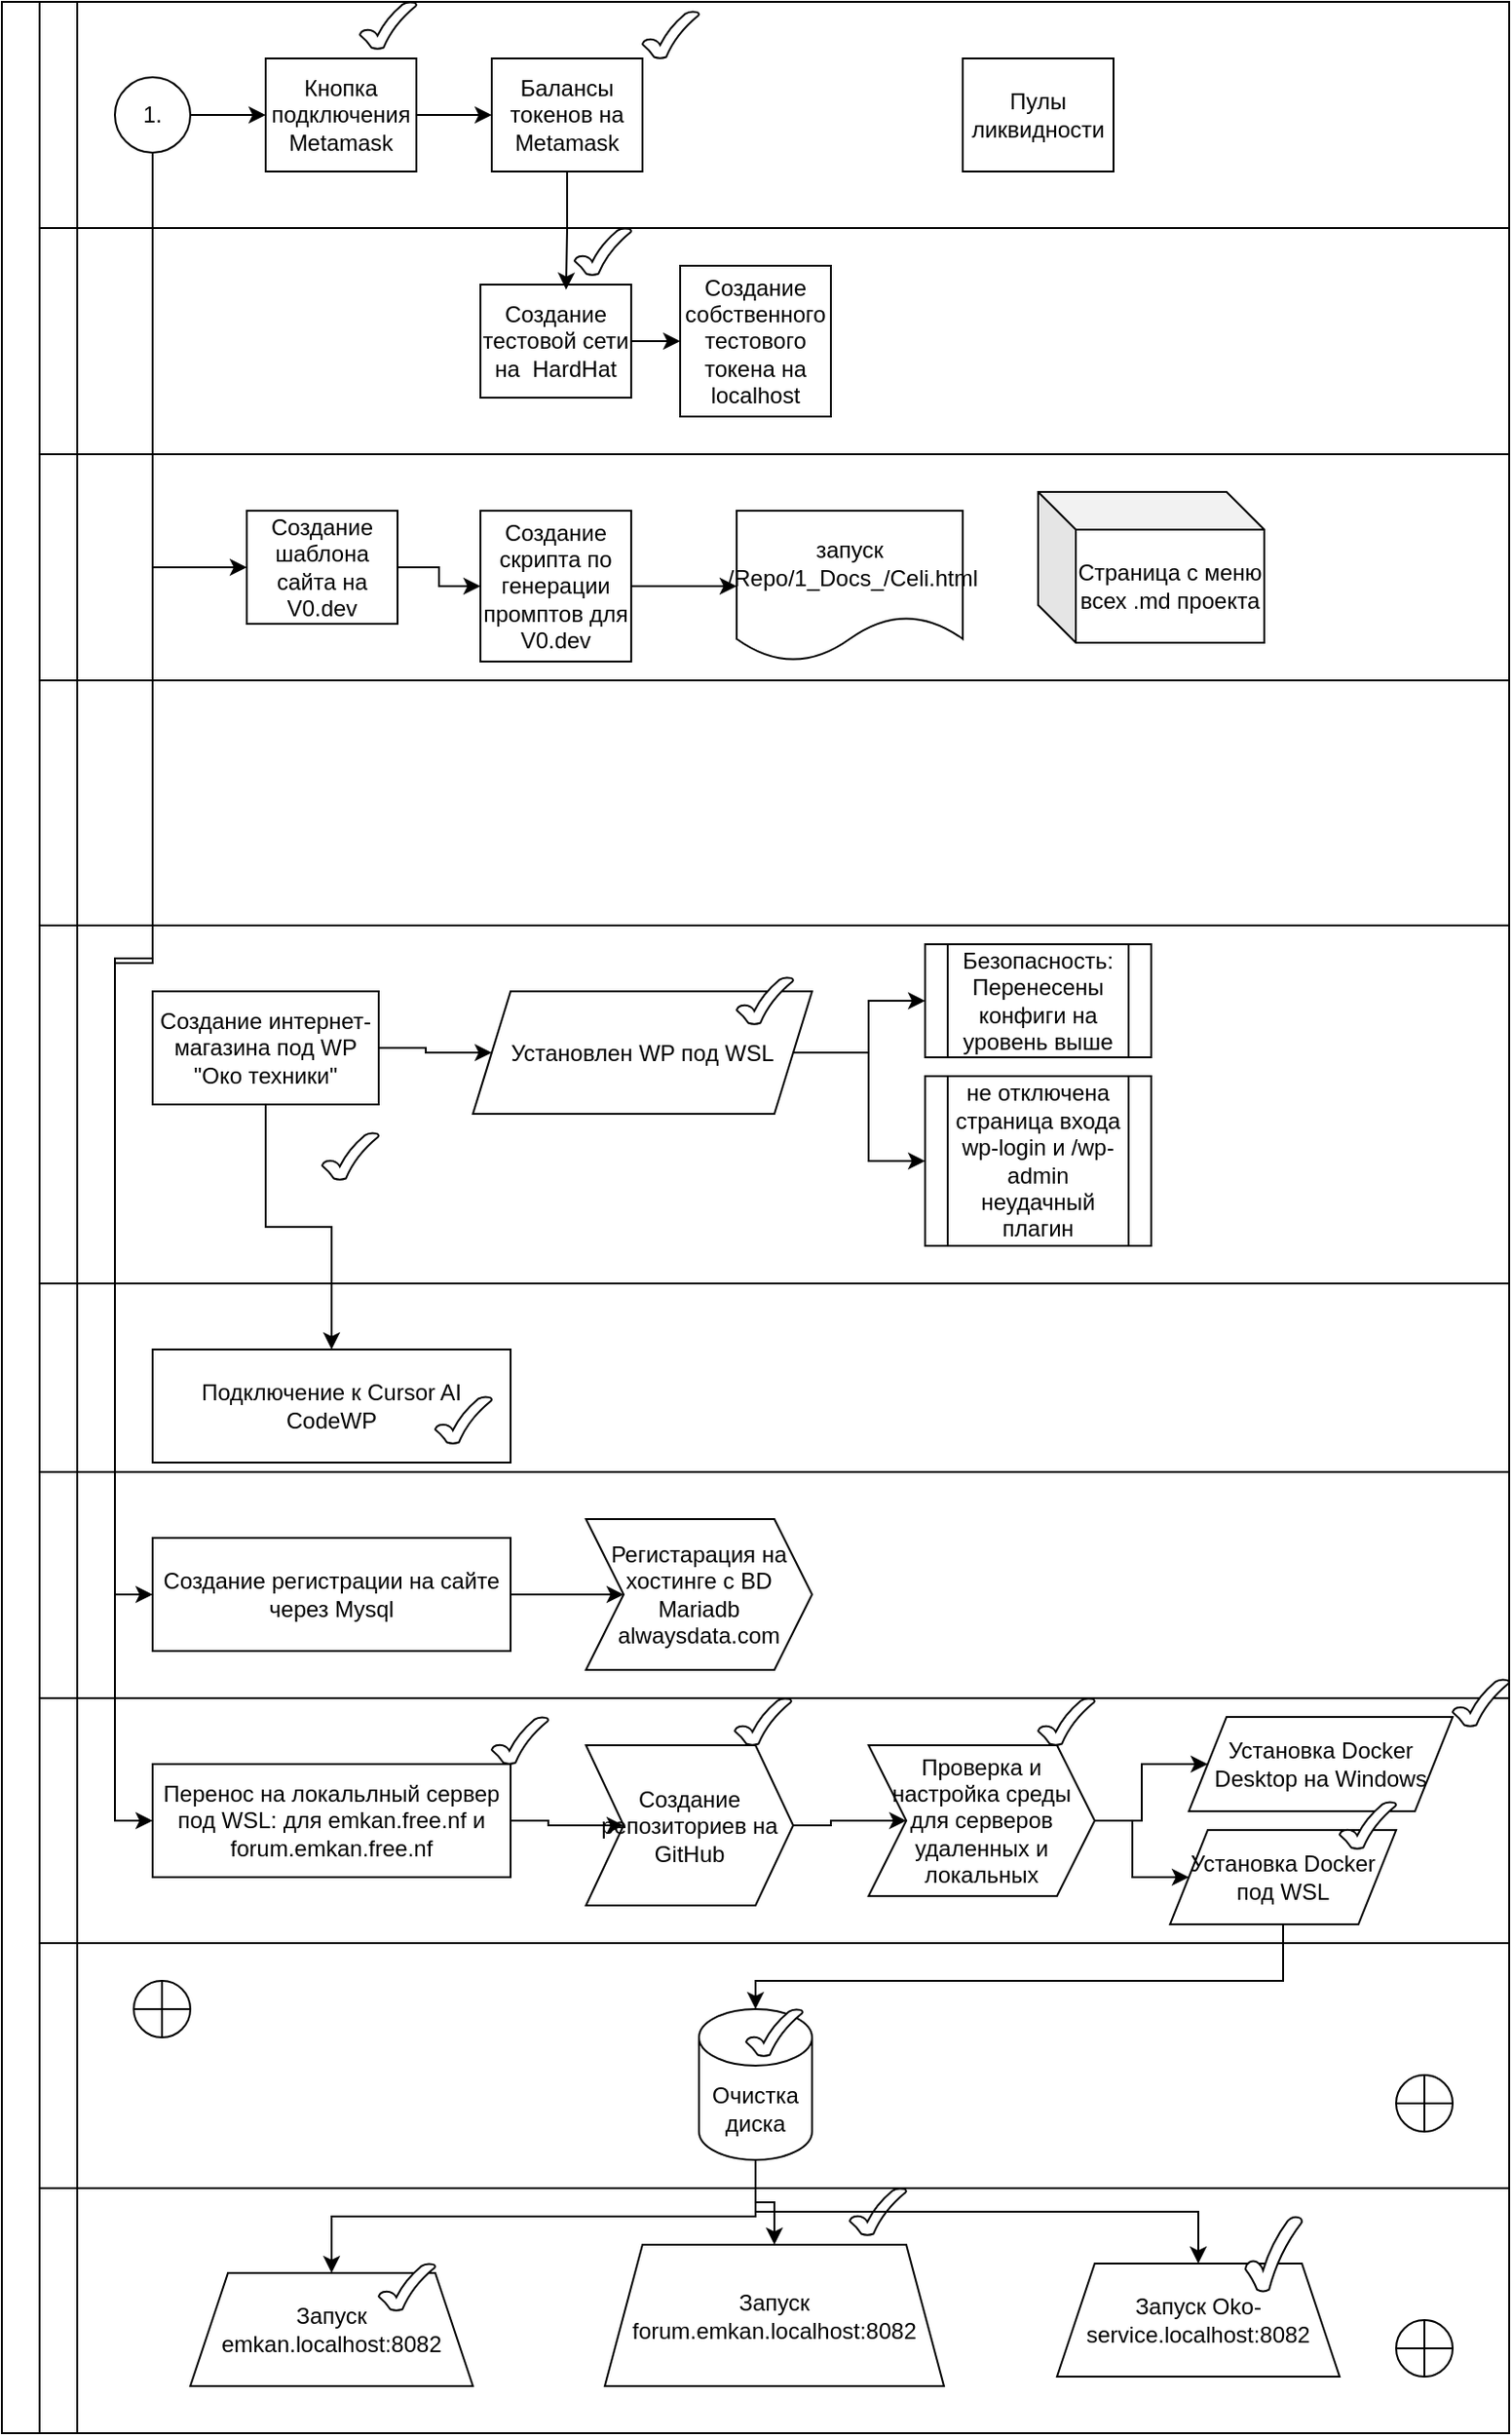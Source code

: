 <mxfile version="27.0.5">
  <diagram name="Страница — 1" id="0z_HeKPPRqJAuMn_t7p7">
    <mxGraphModel dx="788" dy="560" grid="1" gridSize="10" guides="1" tooltips="1" connect="1" arrows="1" fold="1" page="1" pageScale="1" pageWidth="827" pageHeight="1169" math="0" shadow="0">
      <root>
        <mxCell id="0" />
        <mxCell id="1" parent="0" />
        <mxCell id="ZhxzeuRZ4r9QFSET6puF-1" value="" style="swimlane;html=1;childLayout=stackLayout;resizeParent=1;resizeParentMax=0;horizontal=0;startSize=20;horizontalStack=0;" parent="1" vertex="1">
          <mxGeometry y="180" width="800" height="1290" as="geometry" />
        </mxCell>
        <mxCell id="ZhxzeuRZ4r9QFSET6puF-2" value="" style="swimlane;html=1;startSize=20;horizontal=0;" parent="ZhxzeuRZ4r9QFSET6puF-1" vertex="1">
          <mxGeometry x="20" width="780" height="120" as="geometry" />
        </mxCell>
        <mxCell id="ZhxzeuRZ4r9QFSET6puF-3" style="edgeStyle=orthogonalEdgeStyle;rounded=0;orthogonalLoop=1;jettySize=auto;html=1;exitX=1;exitY=0.5;exitDx=0;exitDy=0;entryX=0;entryY=0.5;entryDx=0;entryDy=0;" parent="ZhxzeuRZ4r9QFSET6puF-2" source="ZhxzeuRZ4r9QFSET6puF-4" target="ZhxzeuRZ4r9QFSET6puF-6" edge="1">
          <mxGeometry relative="1" as="geometry" />
        </mxCell>
        <mxCell id="ZhxzeuRZ4r9QFSET6puF-4" value="1." style="ellipse;whiteSpace=wrap;html=1;" parent="ZhxzeuRZ4r9QFSET6puF-2" vertex="1">
          <mxGeometry x="40" y="40" width="40" height="40" as="geometry" />
        </mxCell>
        <mxCell id="ZhxzeuRZ4r9QFSET6puF-5" style="edgeStyle=orthogonalEdgeStyle;rounded=0;orthogonalLoop=1;jettySize=auto;html=1;exitX=1;exitY=0.5;exitDx=0;exitDy=0;" parent="ZhxzeuRZ4r9QFSET6puF-2" source="ZhxzeuRZ4r9QFSET6puF-6" target="ZhxzeuRZ4r9QFSET6puF-7" edge="1">
          <mxGeometry relative="1" as="geometry" />
        </mxCell>
        <mxCell id="ZhxzeuRZ4r9QFSET6puF-6" value="&lt;div&gt;Кнопка подключения Metamask&lt;/div&gt;" style="rounded=0;whiteSpace=wrap;html=1;fontFamily=Helvetica;fontSize=12;fontColor=#000000;align=center;" parent="ZhxzeuRZ4r9QFSET6puF-2" vertex="1">
          <mxGeometry x="120" y="30" width="80" height="60" as="geometry" />
        </mxCell>
        <mxCell id="ZhxzeuRZ4r9QFSET6puF-7" value="Балансы токенов на Metamask" style="rounded=0;whiteSpace=wrap;html=1;fontFamily=Helvetica;fontSize=12;fontColor=#000000;align=center;" parent="ZhxzeuRZ4r9QFSET6puF-2" vertex="1">
          <mxGeometry x="240" y="30" width="80" height="60" as="geometry" />
        </mxCell>
        <mxCell id="ZhxzeuRZ4r9QFSET6puF-8" value="Пулы ликвидности" style="rounded=0;whiteSpace=wrap;html=1;fontFamily=Helvetica;fontSize=12;fontColor=#000000;align=center;" parent="ZhxzeuRZ4r9QFSET6puF-2" vertex="1">
          <mxGeometry x="490" y="30" width="80" height="60" as="geometry" />
        </mxCell>
        <mxCell id="ZhxzeuRZ4r9QFSET6puF-9" value="" style="verticalLabelPosition=bottom;verticalAlign=top;html=1;shape=mxgraph.basic.tick" parent="ZhxzeuRZ4r9QFSET6puF-2" vertex="1">
          <mxGeometry x="320" y="5" width="30" height="25" as="geometry" />
        </mxCell>
        <mxCell id="ZhxzeuRZ4r9QFSET6puF-10" value="" style="verticalLabelPosition=bottom;verticalAlign=top;html=1;shape=mxgraph.basic.tick" parent="ZhxzeuRZ4r9QFSET6puF-2" vertex="1">
          <mxGeometry x="170" width="30" height="25" as="geometry" />
        </mxCell>
        <mxCell id="ZhxzeuRZ4r9QFSET6puF-11" value="" style="swimlane;html=1;startSize=20;horizontal=0;" parent="ZhxzeuRZ4r9QFSET6puF-1" vertex="1">
          <mxGeometry x="20" y="120" width="780" height="120" as="geometry" />
        </mxCell>
        <mxCell id="ZhxzeuRZ4r9QFSET6puF-12" style="edgeStyle=orthogonalEdgeStyle;rounded=0;orthogonalLoop=1;jettySize=auto;html=1;exitX=1;exitY=0.5;exitDx=0;exitDy=0;entryX=0;entryY=0.5;entryDx=0;entryDy=0;" parent="ZhxzeuRZ4r9QFSET6puF-11" source="ZhxzeuRZ4r9QFSET6puF-13" target="ZhxzeuRZ4r9QFSET6puF-14" edge="1">
          <mxGeometry relative="1" as="geometry" />
        </mxCell>
        <mxCell id="ZhxzeuRZ4r9QFSET6puF-13" value="&lt;div&gt;Создание тестовой сети на&amp;nbsp; HardHat&lt;/div&gt;" style="rounded=0;whiteSpace=wrap;html=1;fontFamily=Helvetica;fontSize=12;fontColor=#000000;align=center;" parent="ZhxzeuRZ4r9QFSET6puF-11" vertex="1">
          <mxGeometry x="234" y="30" width="80" height="60" as="geometry" />
        </mxCell>
        <mxCell id="ZhxzeuRZ4r9QFSET6puF-14" value="&lt;div&gt;Создание собственного тестового токена на localhost&lt;/div&gt;" style="rounded=0;whiteSpace=wrap;html=1;fontFamily=Helvetica;fontSize=12;fontColor=#000000;align=center;" parent="ZhxzeuRZ4r9QFSET6puF-11" vertex="1">
          <mxGeometry x="340" y="20" width="80" height="80" as="geometry" />
        </mxCell>
        <mxCell id="ZhxzeuRZ4r9QFSET6puF-15" value="" style="verticalLabelPosition=bottom;verticalAlign=top;html=1;shape=mxgraph.basic.tick" parent="ZhxzeuRZ4r9QFSET6puF-11" vertex="1">
          <mxGeometry x="284" width="30" height="25" as="geometry" />
        </mxCell>
        <mxCell id="ZhxzeuRZ4r9QFSET6puF-16" value="" style="swimlane;html=1;startSize=20;horizontal=0;" parent="ZhxzeuRZ4r9QFSET6puF-1" vertex="1">
          <mxGeometry x="20" y="240" width="780" height="120" as="geometry">
            <mxRectangle x="20" y="240" width="670" height="40" as="alternateBounds" />
          </mxGeometry>
        </mxCell>
        <mxCell id="ZhxzeuRZ4r9QFSET6puF-17" style="edgeStyle=orthogonalEdgeStyle;rounded=0;orthogonalLoop=1;jettySize=auto;html=1;exitX=1;exitY=0.5;exitDx=0;exitDy=0;entryX=0;entryY=0.5;entryDx=0;entryDy=0;" parent="ZhxzeuRZ4r9QFSET6puF-16" source="ZhxzeuRZ4r9QFSET6puF-18" target="ZhxzeuRZ4r9QFSET6puF-20" edge="1">
          <mxGeometry relative="1" as="geometry" />
        </mxCell>
        <mxCell id="ZhxzeuRZ4r9QFSET6puF-18" value="&lt;div&gt;Создание шаблона сайта на V0.dev&lt;/div&gt;" style="rounded=0;whiteSpace=wrap;html=1;fontFamily=Helvetica;fontSize=12;fontColor=#000000;align=center;" parent="ZhxzeuRZ4r9QFSET6puF-16" vertex="1">
          <mxGeometry x="110" y="30" width="80" height="60" as="geometry" />
        </mxCell>
        <mxCell id="ZhxzeuRZ4r9QFSET6puF-19" style="edgeStyle=orthogonalEdgeStyle;rounded=0;orthogonalLoop=1;jettySize=auto;html=1;exitX=1;exitY=0.5;exitDx=0;exitDy=0;entryX=0;entryY=0.5;entryDx=0;entryDy=0;" parent="ZhxzeuRZ4r9QFSET6puF-16" source="ZhxzeuRZ4r9QFSET6puF-20" target="ZhxzeuRZ4r9QFSET6puF-21" edge="1">
          <mxGeometry relative="1" as="geometry" />
        </mxCell>
        <mxCell id="ZhxzeuRZ4r9QFSET6puF-20" value="&lt;div&gt;Создание скрипта по генерации промптов для V0.dev&lt;/div&gt;" style="rounded=0;whiteSpace=wrap;html=1;fontFamily=Helvetica;fontSize=12;fontColor=#000000;align=center;" parent="ZhxzeuRZ4r9QFSET6puF-16" vertex="1">
          <mxGeometry x="234" y="30" width="80" height="80" as="geometry" />
        </mxCell>
        <mxCell id="ZhxzeuRZ4r9QFSET6puF-21" value="запуск ./Repo/1_Docs_/Celi.html" style="shape=document;whiteSpace=wrap;html=1;boundedLbl=1;" parent="ZhxzeuRZ4r9QFSET6puF-16" vertex="1">
          <mxGeometry x="370" y="30" width="120" height="80" as="geometry" />
        </mxCell>
        <mxCell id="ZhxzeuRZ4r9QFSET6puF-22" value="Страница с меню всех .md проекта" style="shape=cube;whiteSpace=wrap;html=1;boundedLbl=1;backgroundOutline=1;darkOpacity=0.05;darkOpacity2=0.1;" parent="ZhxzeuRZ4r9QFSET6puF-16" vertex="1">
          <mxGeometry x="530" y="20" width="120" height="80" as="geometry" />
        </mxCell>
        <mxCell id="ZhxzeuRZ4r9QFSET6puF-23" style="edgeStyle=orthogonalEdgeStyle;rounded=0;orthogonalLoop=1;jettySize=auto;html=1;exitX=0.5;exitY=1;exitDx=0;exitDy=0;entryX=0.568;entryY=0.045;entryDx=0;entryDy=0;entryPerimeter=0;" parent="ZhxzeuRZ4r9QFSET6puF-1" source="ZhxzeuRZ4r9QFSET6puF-7" target="ZhxzeuRZ4r9QFSET6puF-13" edge="1">
          <mxGeometry relative="1" as="geometry" />
        </mxCell>
        <mxCell id="ZhxzeuRZ4r9QFSET6puF-24" style="edgeStyle=orthogonalEdgeStyle;rounded=0;orthogonalLoop=1;jettySize=auto;html=1;exitX=0.5;exitY=1;exitDx=0;exitDy=0;entryX=0;entryY=0.5;entryDx=0;entryDy=0;" parent="ZhxzeuRZ4r9QFSET6puF-1" source="ZhxzeuRZ4r9QFSET6puF-4" target="ZhxzeuRZ4r9QFSET6puF-18" edge="1">
          <mxGeometry relative="1" as="geometry" />
        </mxCell>
        <mxCell id="ZhxzeuRZ4r9QFSET6puF-25" value="" style="swimlane;html=1;startSize=20;horizontal=0;" parent="ZhxzeuRZ4r9QFSET6puF-1" vertex="1">
          <mxGeometry x="20" y="360" width="780" height="130" as="geometry">
            <mxRectangle x="20" y="240" width="670" height="40" as="alternateBounds" />
          </mxGeometry>
        </mxCell>
        <mxCell id="ZhxzeuRZ4r9QFSET6puF-26" value="" style="swimlane;html=1;startSize=20;horizontal=0;" parent="ZhxzeuRZ4r9QFSET6puF-1" vertex="1">
          <mxGeometry x="20" y="490" width="780" height="190" as="geometry">
            <mxRectangle x="20" y="240" width="670" height="40" as="alternateBounds" />
          </mxGeometry>
        </mxCell>
        <mxCell id="ZhxzeuRZ4r9QFSET6puF-27" style="edgeStyle=orthogonalEdgeStyle;rounded=0;orthogonalLoop=1;jettySize=auto;html=1;exitX=1;exitY=0.5;exitDx=0;exitDy=0;entryX=0;entryY=0.5;entryDx=0;entryDy=0;" parent="ZhxzeuRZ4r9QFSET6puF-26" source="ZhxzeuRZ4r9QFSET6puF-28" target="ZhxzeuRZ4r9QFSET6puF-31" edge="1">
          <mxGeometry relative="1" as="geometry" />
        </mxCell>
        <mxCell id="ZhxzeuRZ4r9QFSET6puF-28" value="Создание интернет-магазина под WP&lt;br&gt;&quot;Око техники&quot;" style="rounded=0;whiteSpace=wrap;html=1;" parent="ZhxzeuRZ4r9QFSET6puF-26" vertex="1">
          <mxGeometry x="60" y="35" width="120" height="60" as="geometry" />
        </mxCell>
        <mxCell id="ZhxzeuRZ4r9QFSET6puF-29" style="edgeStyle=orthogonalEdgeStyle;rounded=0;orthogonalLoop=1;jettySize=auto;html=1;exitX=1;exitY=0.5;exitDx=0;exitDy=0;entryX=0;entryY=0.5;entryDx=0;entryDy=0;" parent="ZhxzeuRZ4r9QFSET6puF-26" source="ZhxzeuRZ4r9QFSET6puF-31" target="ZhxzeuRZ4r9QFSET6puF-32" edge="1">
          <mxGeometry relative="1" as="geometry" />
        </mxCell>
        <mxCell id="ZhxzeuRZ4r9QFSET6puF-30" style="edgeStyle=orthogonalEdgeStyle;rounded=0;orthogonalLoop=1;jettySize=auto;html=1;exitX=1;exitY=0.5;exitDx=0;exitDy=0;entryX=0;entryY=0.5;entryDx=0;entryDy=0;" parent="ZhxzeuRZ4r9QFSET6puF-26" source="ZhxzeuRZ4r9QFSET6puF-31" target="ZhxzeuRZ4r9QFSET6puF-33" edge="1">
          <mxGeometry relative="1" as="geometry" />
        </mxCell>
        <mxCell id="ZhxzeuRZ4r9QFSET6puF-31" value="Установлен WP под WSL" style="shape=parallelogram;perimeter=parallelogramPerimeter;whiteSpace=wrap;html=1;fixedSize=1;" parent="ZhxzeuRZ4r9QFSET6puF-26" vertex="1">
          <mxGeometry x="230" y="35" width="180" height="65" as="geometry" />
        </mxCell>
        <mxCell id="ZhxzeuRZ4r9QFSET6puF-32" value="Безопасность:&lt;br&gt;Перенесены конфиги на уровень выше " style="shape=process;whiteSpace=wrap;html=1;backgroundOutline=1;" parent="ZhxzeuRZ4r9QFSET6puF-26" vertex="1">
          <mxGeometry x="470" y="10" width="120" height="60" as="geometry" />
        </mxCell>
        <mxCell id="ZhxzeuRZ4r9QFSET6puF-33" value="&lt;div&gt;не отключена страница входа wp-login и /wp-admin&lt;/div&gt;&lt;div&gt;неудачный плагин&lt;/div&gt;" style="shape=process;whiteSpace=wrap;html=1;backgroundOutline=1;" parent="ZhxzeuRZ4r9QFSET6puF-26" vertex="1">
          <mxGeometry x="470" y="80" width="120" height="90" as="geometry" />
        </mxCell>
        <mxCell id="ZhxzeuRZ4r9QFSET6puF-34" value="" style="verticalLabelPosition=bottom;verticalAlign=top;html=1;shape=mxgraph.basic.tick" parent="ZhxzeuRZ4r9QFSET6puF-26" vertex="1">
          <mxGeometry x="150" y="110" width="30" height="25" as="geometry" />
        </mxCell>
        <mxCell id="ZhxzeuRZ4r9QFSET6puF-35" value="" style="verticalLabelPosition=bottom;verticalAlign=top;html=1;shape=mxgraph.basic.tick" parent="ZhxzeuRZ4r9QFSET6puF-26" vertex="1">
          <mxGeometry x="370" y="27.5" width="30" height="25" as="geometry" />
        </mxCell>
        <mxCell id="ZhxzeuRZ4r9QFSET6puF-36" style="edgeStyle=orthogonalEdgeStyle;rounded=0;orthogonalLoop=1;jettySize=auto;html=1;exitX=0.5;exitY=1;exitDx=0;exitDy=0;entryX=0.5;entryY=0;entryDx=0;entryDy=0;" parent="ZhxzeuRZ4r9QFSET6puF-1" source="ZhxzeuRZ4r9QFSET6puF-28" target="ZhxzeuRZ4r9QFSET6puF-39" edge="1">
          <mxGeometry relative="1" as="geometry" />
        </mxCell>
        <mxCell id="ZhxzeuRZ4r9QFSET6puF-37" value="" style="swimlane;html=1;startSize=20;horizontal=0;" parent="ZhxzeuRZ4r9QFSET6puF-1" vertex="1">
          <mxGeometry x="20" y="680" width="780" height="100" as="geometry">
            <mxRectangle x="20" y="240" width="670" height="40" as="alternateBounds" />
          </mxGeometry>
        </mxCell>
        <mxCell id="ZhxzeuRZ4r9QFSET6puF-38" value="" style="group" parent="ZhxzeuRZ4r9QFSET6puF-37" vertex="1" connectable="0">
          <mxGeometry x="60" y="35" width="190" height="60" as="geometry" />
        </mxCell>
        <mxCell id="ZhxzeuRZ4r9QFSET6puF-39" value="Подключение к Cursor AI CodeWP" style="rounded=0;whiteSpace=wrap;html=1;" parent="ZhxzeuRZ4r9QFSET6puF-38" vertex="1">
          <mxGeometry width="190" height="60" as="geometry" />
        </mxCell>
        <mxCell id="ZhxzeuRZ4r9QFSET6puF-40" value="" style="verticalLabelPosition=bottom;verticalAlign=top;html=1;shape=mxgraph.basic.tick" parent="ZhxzeuRZ4r9QFSET6puF-38" vertex="1">
          <mxGeometry x="150" y="25" width="30" height="25" as="geometry" />
        </mxCell>
        <mxCell id="ZhxzeuRZ4r9QFSET6puF-41" value="" style="swimlane;html=1;startSize=20;horizontal=0;" parent="ZhxzeuRZ4r9QFSET6puF-1" vertex="1">
          <mxGeometry x="20" y="780" width="780" height="120" as="geometry">
            <mxRectangle x="20" y="240" width="670" height="40" as="alternateBounds" />
          </mxGeometry>
        </mxCell>
        <mxCell id="ZhxzeuRZ4r9QFSET6puF-42" value="" style="group" parent="ZhxzeuRZ4r9QFSET6puF-41" vertex="1" connectable="0">
          <mxGeometry x="60" y="35" width="190" height="60" as="geometry" />
        </mxCell>
        <mxCell id="ZhxzeuRZ4r9QFSET6puF-43" value="Создание регистрации на сайте через Mysql" style="rounded=0;whiteSpace=wrap;html=1;" parent="ZhxzeuRZ4r9QFSET6puF-42" vertex="1">
          <mxGeometry width="190" height="60" as="geometry" />
        </mxCell>
        <mxCell id="ZhxzeuRZ4r9QFSET6puF-44" value="Регистарация на хостинге с BD Mariadb alwaysdata.com" style="shape=step;perimeter=stepPerimeter;whiteSpace=wrap;html=1;fixedSize=1;" parent="ZhxzeuRZ4r9QFSET6puF-41" vertex="1">
          <mxGeometry x="290" y="25" width="120" height="80" as="geometry" />
        </mxCell>
        <mxCell id="ZhxzeuRZ4r9QFSET6puF-45" style="edgeStyle=orthogonalEdgeStyle;rounded=0;orthogonalLoop=1;jettySize=auto;html=1;exitX=1;exitY=0.5;exitDx=0;exitDy=0;fontFamily=Helvetica;fontSize=12;fontColor=default;entryX=0;entryY=0.5;entryDx=0;entryDy=0;" parent="ZhxzeuRZ4r9QFSET6puF-41" source="ZhxzeuRZ4r9QFSET6puF-43" target="ZhxzeuRZ4r9QFSET6puF-44" edge="1">
          <mxGeometry relative="1" as="geometry">
            <mxPoint x="300" y="40" as="targetPoint" />
          </mxGeometry>
        </mxCell>
        <mxCell id="ZhxzeuRZ4r9QFSET6puF-46" style="edgeStyle=orthogonalEdgeStyle;rounded=0;orthogonalLoop=1;jettySize=auto;html=1;exitX=0.5;exitY=1;exitDx=0;exitDy=0;entryX=0;entryY=0.5;entryDx=0;entryDy=0;" parent="ZhxzeuRZ4r9QFSET6puF-1" source="ZhxzeuRZ4r9QFSET6puF-4" target="ZhxzeuRZ4r9QFSET6puF-43" edge="1">
          <mxGeometry relative="1" as="geometry">
            <Array as="points">
              <mxPoint x="80" y="510" />
              <mxPoint x="60" y="510" />
              <mxPoint x="60" y="845" />
            </Array>
          </mxGeometry>
        </mxCell>
        <mxCell id="w4PvkZMudOKL_4UMtfQu-1" value="" style="swimlane;html=1;startSize=20;horizontal=0;" parent="ZhxzeuRZ4r9QFSET6puF-1" vertex="1">
          <mxGeometry x="20" y="900" width="780" height="130" as="geometry">
            <mxRectangle x="20" y="240" width="670" height="40" as="alternateBounds" />
          </mxGeometry>
        </mxCell>
        <mxCell id="w4PvkZMudOKL_4UMtfQu-2" value="" style="group" parent="w4PvkZMudOKL_4UMtfQu-1" vertex="1" connectable="0">
          <mxGeometry x="60" y="35" width="190" height="60" as="geometry" />
        </mxCell>
        <mxCell id="w4PvkZMudOKL_4UMtfQu-3" value="Перенос на локальлный сервер под WSL: для emkan.free.nf и forum.emkan.free.nf" style="rounded=0;whiteSpace=wrap;html=1;" parent="w4PvkZMudOKL_4UMtfQu-2" vertex="1">
          <mxGeometry width="190" height="60" as="geometry" />
        </mxCell>
        <mxCell id="w4PvkZMudOKL_4UMtfQu-66" style="edgeStyle=orthogonalEdgeStyle;rounded=0;orthogonalLoop=1;jettySize=auto;html=1;exitX=1;exitY=0.5;exitDx=0;exitDy=0;entryX=0;entryY=0.5;entryDx=0;entryDy=0;" parent="w4PvkZMudOKL_4UMtfQu-1" source="w4PvkZMudOKL_4UMtfQu-4" target="w4PvkZMudOKL_4UMtfQu-6" edge="1">
          <mxGeometry relative="1" as="geometry" />
        </mxCell>
        <mxCell id="w4PvkZMudOKL_4UMtfQu-4" value="Создание репозиториев на GitHub" style="shape=step;perimeter=stepPerimeter;whiteSpace=wrap;html=1;fixedSize=1;" parent="w4PvkZMudOKL_4UMtfQu-1" vertex="1">
          <mxGeometry x="290" y="25" width="110" height="85" as="geometry" />
        </mxCell>
        <mxCell id="w4PvkZMudOKL_4UMtfQu-5" style="edgeStyle=orthogonalEdgeStyle;rounded=0;orthogonalLoop=1;jettySize=auto;html=1;exitX=1;exitY=0.5;exitDx=0;exitDy=0;fontFamily=Helvetica;fontSize=12;fontColor=default;entryX=0;entryY=0.5;entryDx=0;entryDy=0;" parent="w4PvkZMudOKL_4UMtfQu-1" source="w4PvkZMudOKL_4UMtfQu-3" target="w4PvkZMudOKL_4UMtfQu-4" edge="1">
          <mxGeometry relative="1" as="geometry">
            <mxPoint x="300" y="40" as="targetPoint" />
          </mxGeometry>
        </mxCell>
        <mxCell id="w4PvkZMudOKL_4UMtfQu-67" style="edgeStyle=orthogonalEdgeStyle;rounded=0;orthogonalLoop=1;jettySize=auto;html=1;exitX=1;exitY=0.5;exitDx=0;exitDy=0;entryX=0;entryY=0.5;entryDx=0;entryDy=0;" parent="w4PvkZMudOKL_4UMtfQu-1" source="w4PvkZMudOKL_4UMtfQu-6" target="w4PvkZMudOKL_4UMtfQu-7" edge="1">
          <mxGeometry relative="1" as="geometry" />
        </mxCell>
        <mxCell id="w4PvkZMudOKL_4UMtfQu-68" style="edgeStyle=orthogonalEdgeStyle;rounded=0;orthogonalLoop=1;jettySize=auto;html=1;exitX=1;exitY=0.5;exitDx=0;exitDy=0;entryX=0;entryY=0.5;entryDx=0;entryDy=0;" parent="w4PvkZMudOKL_4UMtfQu-1" source="w4PvkZMudOKL_4UMtfQu-6" target="w4PvkZMudOKL_4UMtfQu-61" edge="1">
          <mxGeometry relative="1" as="geometry" />
        </mxCell>
        <mxCell id="w4PvkZMudOKL_4UMtfQu-6" value="Проверка и настройка среды для серверов удаленных и локальных" style="shape=step;perimeter=stepPerimeter;whiteSpace=wrap;html=1;fixedSize=1;" parent="w4PvkZMudOKL_4UMtfQu-1" vertex="1">
          <mxGeometry x="440" y="25" width="120" height="80" as="geometry" />
        </mxCell>
        <mxCell id="w4PvkZMudOKL_4UMtfQu-7" value="Установка Docker Desktop на Windows" style="shape=parallelogram;perimeter=parallelogramPerimeter;whiteSpace=wrap;html=1;fixedSize=1;" parent="w4PvkZMudOKL_4UMtfQu-1" vertex="1">
          <mxGeometry x="610" y="10" width="140" height="50" as="geometry" />
        </mxCell>
        <mxCell id="w4PvkZMudOKL_4UMtfQu-61" value="Установка Docker под WSL" style="shape=parallelogram;perimeter=parallelogramPerimeter;whiteSpace=wrap;html=1;fixedSize=1;" parent="w4PvkZMudOKL_4UMtfQu-1" vertex="1">
          <mxGeometry x="600" y="70" width="120" height="50" as="geometry" />
        </mxCell>
        <mxCell id="w4PvkZMudOKL_4UMtfQu-62" value="" style="verticalLabelPosition=bottom;verticalAlign=top;html=1;shape=mxgraph.basic.tick" parent="w4PvkZMudOKL_4UMtfQu-1" vertex="1">
          <mxGeometry x="240" y="10" width="30" height="25" as="geometry" />
        </mxCell>
        <mxCell id="w4PvkZMudOKL_4UMtfQu-63" value="" style="verticalLabelPosition=bottom;verticalAlign=top;html=1;shape=mxgraph.basic.tick" parent="w4PvkZMudOKL_4UMtfQu-1" vertex="1">
          <mxGeometry x="369" width="30" height="25" as="geometry" />
        </mxCell>
        <mxCell id="w4PvkZMudOKL_4UMtfQu-64" value="" style="verticalLabelPosition=bottom;verticalAlign=top;html=1;shape=mxgraph.basic.tick" parent="w4PvkZMudOKL_4UMtfQu-1" vertex="1">
          <mxGeometry x="530" width="30" height="25" as="geometry" />
        </mxCell>
        <mxCell id="w4PvkZMudOKL_4UMtfQu-65" value="" style="verticalLabelPosition=bottom;verticalAlign=top;html=1;shape=mxgraph.basic.tick" parent="w4PvkZMudOKL_4UMtfQu-1" vertex="1">
          <mxGeometry x="750" y="-10" width="30" height="25" as="geometry" />
        </mxCell>
        <mxCell id="2WW16IoyJsLzcIFrLzGQ-15" value="" style="verticalLabelPosition=bottom;verticalAlign=top;html=1;shape=mxgraph.basic.tick" vertex="1" parent="w4PvkZMudOKL_4UMtfQu-1">
          <mxGeometry x="690" y="55" width="30" height="25" as="geometry" />
        </mxCell>
        <mxCell id="w4PvkZMudOKL_4UMtfQu-71" style="edgeStyle=orthogonalEdgeStyle;rounded=0;orthogonalLoop=1;jettySize=auto;html=1;exitX=0.5;exitY=1;exitDx=0;exitDy=0;entryX=0;entryY=0.5;entryDx=0;entryDy=0;" parent="ZhxzeuRZ4r9QFSET6puF-1" source="ZhxzeuRZ4r9QFSET6puF-4" target="w4PvkZMudOKL_4UMtfQu-3" edge="1">
          <mxGeometry relative="1" as="geometry" />
        </mxCell>
        <mxCell id="2WW16IoyJsLzcIFrLzGQ-1" value="" style="swimlane;html=1;startSize=20;horizontal=0;" vertex="1" parent="ZhxzeuRZ4r9QFSET6puF-1">
          <mxGeometry x="20" y="1030" width="780" height="260" as="geometry">
            <mxRectangle x="20" y="240" width="670" height="40" as="alternateBounds" />
          </mxGeometry>
        </mxCell>
        <mxCell id="2WW16IoyJsLzcIFrLzGQ-16" value="" style="shape=orEllipse;perimeter=ellipsePerimeter;whiteSpace=wrap;html=1;backgroundOutline=1;" vertex="1" parent="2WW16IoyJsLzcIFrLzGQ-1">
          <mxGeometry x="720" y="70" width="30" height="30" as="geometry" />
        </mxCell>
        <mxCell id="2WW16IoyJsLzcIFrLzGQ-17" value="Очистка диска" style="shape=cylinder3;whiteSpace=wrap;html=1;boundedLbl=1;backgroundOutline=1;size=15;" vertex="1" parent="2WW16IoyJsLzcIFrLzGQ-1">
          <mxGeometry x="350" y="35" width="60" height="80" as="geometry" />
        </mxCell>
        <mxCell id="2WW16IoyJsLzcIFrLzGQ-97" value="" style="swimlane;html=1;startSize=20;horizontal=0;" vertex="1" parent="2WW16IoyJsLzcIFrLzGQ-1">
          <mxGeometry y="130" width="780" height="130" as="geometry">
            <mxRectangle x="20" y="240" width="670" height="40" as="alternateBounds" />
          </mxGeometry>
        </mxCell>
        <mxCell id="2WW16IoyJsLzcIFrLzGQ-99" value="" style="verticalLabelPosition=bottom;verticalAlign=top;html=1;shape=mxgraph.basic.tick" vertex="1" parent="2WW16IoyJsLzcIFrLzGQ-97">
          <mxGeometry x="430" width="30" height="25" as="geometry" />
        </mxCell>
        <mxCell id="2WW16IoyJsLzcIFrLzGQ-102" value="" style="shape=orEllipse;perimeter=ellipsePerimeter;whiteSpace=wrap;html=1;backgroundOutline=1;" vertex="1" parent="2WW16IoyJsLzcIFrLzGQ-97">
          <mxGeometry x="720" y="70" width="30" height="30" as="geometry" />
        </mxCell>
        <mxCell id="2WW16IoyJsLzcIFrLzGQ-104" value="Запуск emkan.localhost:8082" style="shape=trapezoid;perimeter=trapezoidPerimeter;whiteSpace=wrap;html=1;fixedSize=1;" vertex="1" parent="2WW16IoyJsLzcIFrLzGQ-97">
          <mxGeometry x="80" y="45" width="150" height="60" as="geometry" />
        </mxCell>
        <mxCell id="2WW16IoyJsLzcIFrLzGQ-105" value="Запуск forum.emkan.localhost:8082" style="shape=trapezoid;perimeter=trapezoidPerimeter;whiteSpace=wrap;html=1;fixedSize=1;" vertex="1" parent="2WW16IoyJsLzcIFrLzGQ-97">
          <mxGeometry x="300" y="30" width="180" height="75" as="geometry" />
        </mxCell>
        <mxCell id="2WW16IoyJsLzcIFrLzGQ-106" value="Запуск Oko-service.localhost:8082" style="shape=trapezoid;perimeter=trapezoidPerimeter;whiteSpace=wrap;html=1;fixedSize=1;" vertex="1" parent="2WW16IoyJsLzcIFrLzGQ-97">
          <mxGeometry x="540" y="40" width="150" height="60" as="geometry" />
        </mxCell>
        <mxCell id="2WW16IoyJsLzcIFrLzGQ-100" value="" style="verticalLabelPosition=bottom;verticalAlign=top;html=1;shape=mxgraph.basic.tick" vertex="1" parent="2WW16IoyJsLzcIFrLzGQ-97">
          <mxGeometry x="640" y="15" width="30" height="40" as="geometry" />
        </mxCell>
        <mxCell id="2WW16IoyJsLzcIFrLzGQ-98" value="" style="verticalLabelPosition=bottom;verticalAlign=top;html=1;shape=mxgraph.basic.tick" vertex="1" parent="2WW16IoyJsLzcIFrLzGQ-97">
          <mxGeometry x="180" y="40" width="30" height="25" as="geometry" />
        </mxCell>
        <mxCell id="2WW16IoyJsLzcIFrLzGQ-107" style="edgeStyle=orthogonalEdgeStyle;rounded=0;orthogonalLoop=1;jettySize=auto;html=1;exitX=0.5;exitY=1;exitDx=0;exitDy=0;exitPerimeter=0;entryX=0.5;entryY=0;entryDx=0;entryDy=0;" edge="1" parent="2WW16IoyJsLzcIFrLzGQ-1" source="2WW16IoyJsLzcIFrLzGQ-17" target="2WW16IoyJsLzcIFrLzGQ-104">
          <mxGeometry relative="1" as="geometry" />
        </mxCell>
        <mxCell id="2WW16IoyJsLzcIFrLzGQ-108" style="edgeStyle=orthogonalEdgeStyle;rounded=0;orthogonalLoop=1;jettySize=auto;html=1;exitX=0.5;exitY=1;exitDx=0;exitDy=0;exitPerimeter=0;entryX=0.5;entryY=0;entryDx=0;entryDy=0;" edge="1" parent="2WW16IoyJsLzcIFrLzGQ-1" source="2WW16IoyJsLzcIFrLzGQ-17" target="2WW16IoyJsLzcIFrLzGQ-105">
          <mxGeometry relative="1" as="geometry" />
        </mxCell>
        <mxCell id="2WW16IoyJsLzcIFrLzGQ-109" style="edgeStyle=orthogonalEdgeStyle;rounded=0;orthogonalLoop=1;jettySize=auto;html=1;exitX=0.5;exitY=1;exitDx=0;exitDy=0;exitPerimeter=0;entryX=0.5;entryY=0;entryDx=0;entryDy=0;" edge="1" parent="2WW16IoyJsLzcIFrLzGQ-1" source="2WW16IoyJsLzcIFrLzGQ-17" target="2WW16IoyJsLzcIFrLzGQ-106">
          <mxGeometry relative="1" as="geometry" />
        </mxCell>
        <mxCell id="2WW16IoyJsLzcIFrLzGQ-13" value="" style="verticalLabelPosition=bottom;verticalAlign=top;html=1;shape=mxgraph.basic.tick" vertex="1" parent="2WW16IoyJsLzcIFrLzGQ-1">
          <mxGeometry x="375" y="35" width="30" height="25" as="geometry" />
        </mxCell>
        <mxCell id="w4PvkZMudOKL_4UMtfQu-70" value="" style="shape=orEllipse;perimeter=ellipsePerimeter;whiteSpace=wrap;html=1;backgroundOutline=1;" parent="2WW16IoyJsLzcIFrLzGQ-1" vertex="1">
          <mxGeometry x="50" y="20" width="30" height="30" as="geometry" />
        </mxCell>
        <mxCell id="2WW16IoyJsLzcIFrLzGQ-18" style="edgeStyle=orthogonalEdgeStyle;rounded=0;orthogonalLoop=1;jettySize=auto;html=1;exitX=0.5;exitY=1;exitDx=0;exitDy=0;entryX=0.5;entryY=0;entryDx=0;entryDy=0;entryPerimeter=0;" edge="1" parent="ZhxzeuRZ4r9QFSET6puF-1" source="w4PvkZMudOKL_4UMtfQu-61" target="2WW16IoyJsLzcIFrLzGQ-17">
          <mxGeometry relative="1" as="geometry">
            <Array as="points">
              <mxPoint x="680" y="1050" />
              <mxPoint x="400" y="1050" />
            </Array>
          </mxGeometry>
        </mxCell>
      </root>
    </mxGraphModel>
  </diagram>
</mxfile>
